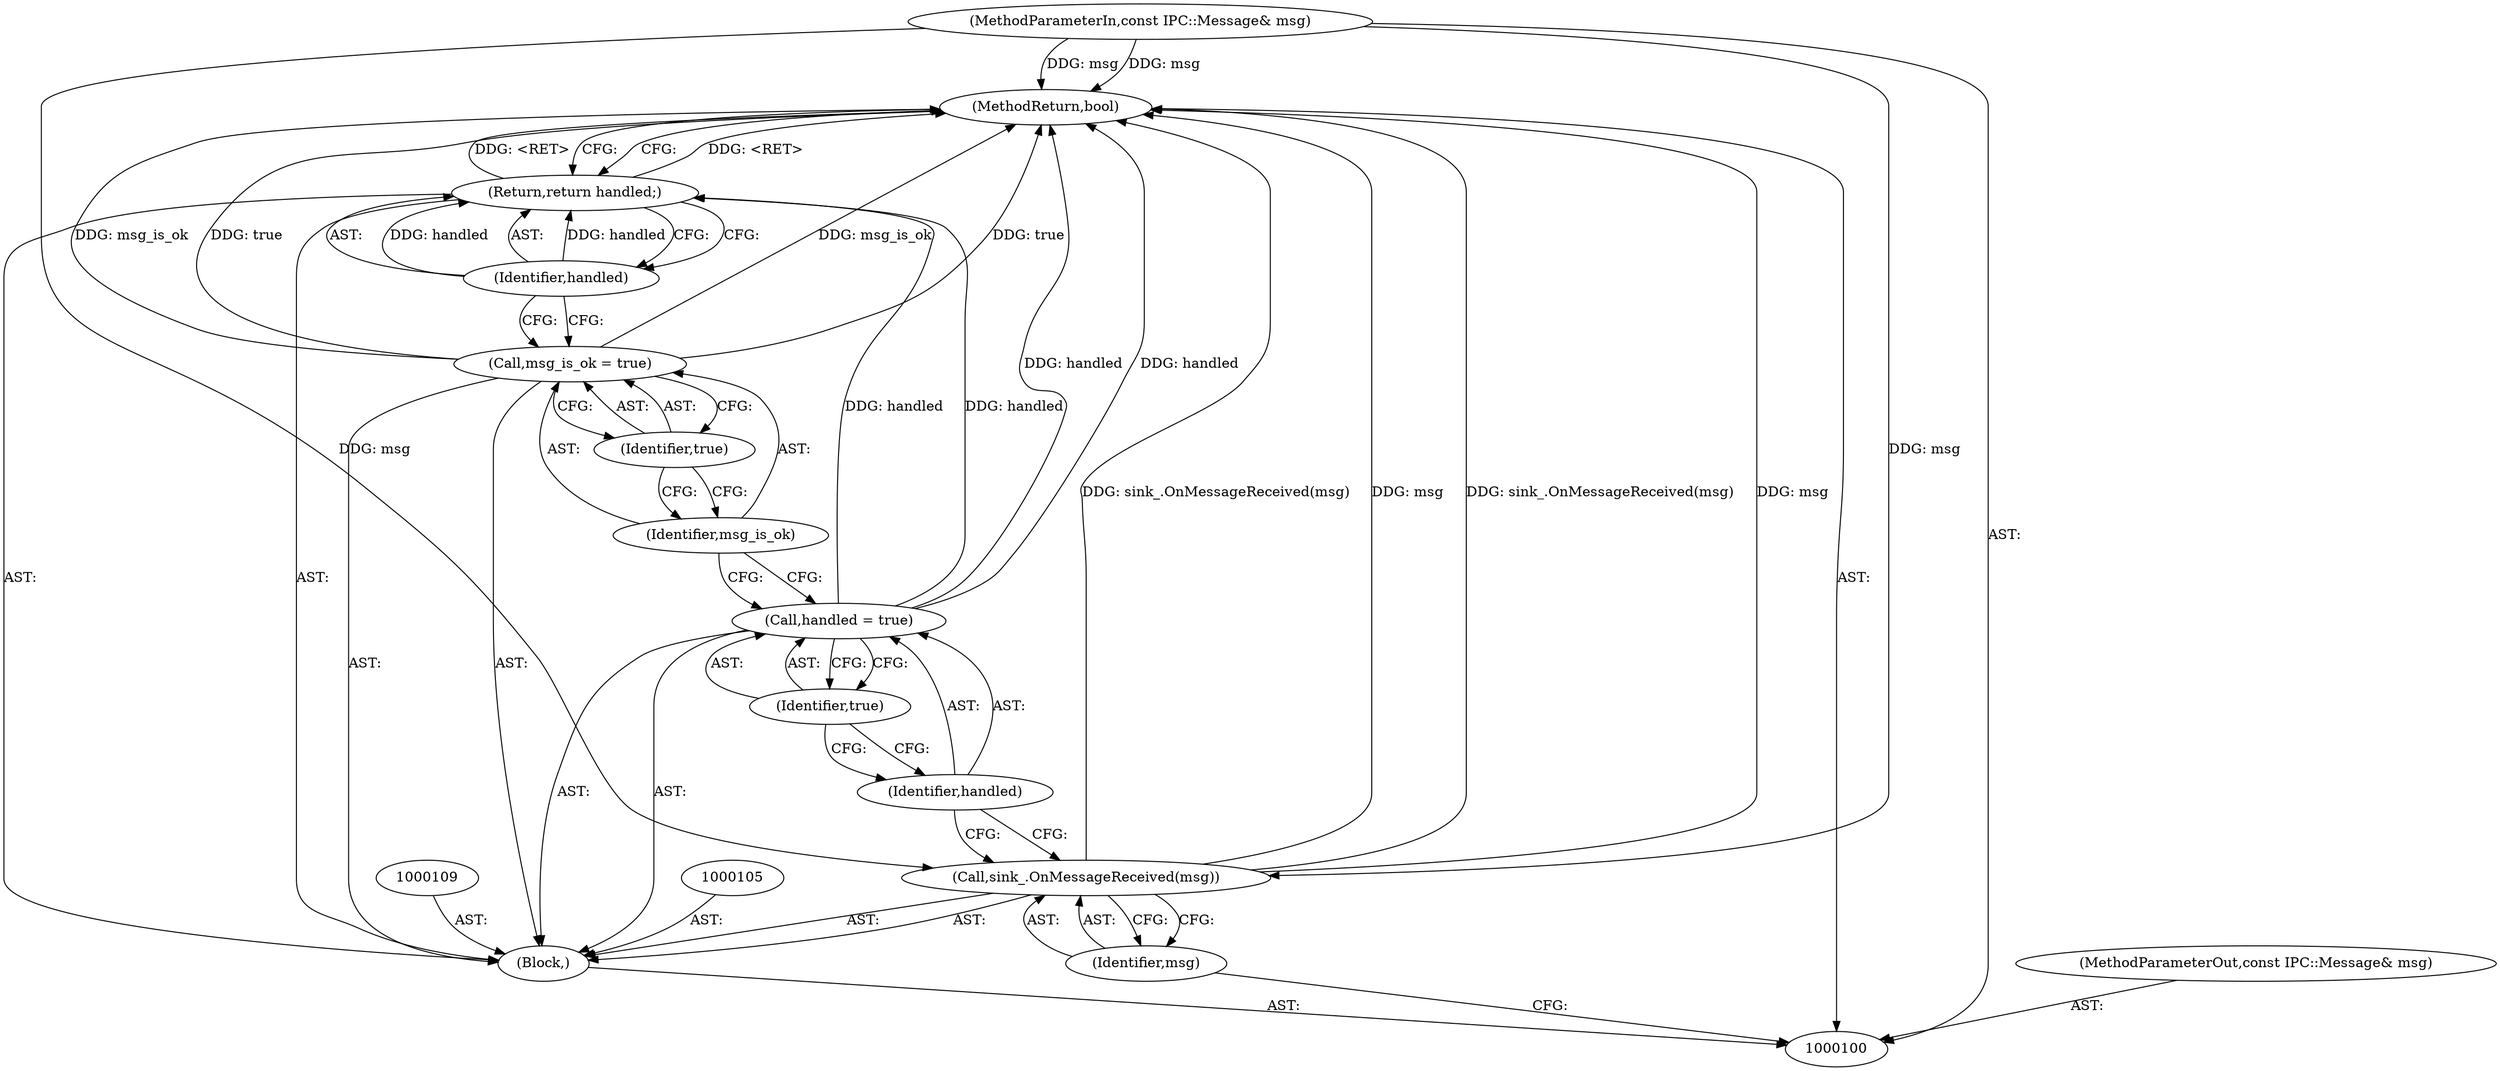 digraph "0_Chrome_744c2a2d90c3c9a33c818e1ea4b7ccb5010663a0_16" {
"1000115" [label="(MethodReturn,bool)"];
"1000101" [label="(MethodParameterIn,const IPC::Message& msg)"];
"1000130" [label="(MethodParameterOut,const IPC::Message& msg)"];
"1000102" [label="(Block,)"];
"1000114" [label="(Identifier,handled)"];
"1000113" [label="(Return,return handled;)"];
"1000104" [label="(Identifier,msg)"];
"1000103" [label="(Call,sink_.OnMessageReceived(msg))"];
"1000108" [label="(Identifier,true)"];
"1000106" [label="(Call,handled = true)"];
"1000107" [label="(Identifier,handled)"];
"1000112" [label="(Identifier,true)"];
"1000110" [label="(Call,msg_is_ok = true)"];
"1000111" [label="(Identifier,msg_is_ok)"];
"1000115" -> "1000100"  [label="AST: "];
"1000115" -> "1000113"  [label="CFG: "];
"1000113" -> "1000115"  [label="DDG: <RET>"];
"1000106" -> "1000115"  [label="DDG: handled"];
"1000103" -> "1000115"  [label="DDG: msg"];
"1000103" -> "1000115"  [label="DDG: sink_.OnMessageReceived(msg)"];
"1000110" -> "1000115"  [label="DDG: true"];
"1000110" -> "1000115"  [label="DDG: msg_is_ok"];
"1000101" -> "1000115"  [label="DDG: msg"];
"1000101" -> "1000100"  [label="AST: "];
"1000101" -> "1000115"  [label="DDG: msg"];
"1000101" -> "1000103"  [label="DDG: msg"];
"1000130" -> "1000100"  [label="AST: "];
"1000102" -> "1000100"  [label="AST: "];
"1000103" -> "1000102"  [label="AST: "];
"1000105" -> "1000102"  [label="AST: "];
"1000106" -> "1000102"  [label="AST: "];
"1000109" -> "1000102"  [label="AST: "];
"1000110" -> "1000102"  [label="AST: "];
"1000113" -> "1000102"  [label="AST: "];
"1000114" -> "1000113"  [label="AST: "];
"1000114" -> "1000110"  [label="CFG: "];
"1000113" -> "1000114"  [label="CFG: "];
"1000114" -> "1000113"  [label="DDG: handled"];
"1000113" -> "1000102"  [label="AST: "];
"1000113" -> "1000114"  [label="CFG: "];
"1000114" -> "1000113"  [label="AST: "];
"1000115" -> "1000113"  [label="CFG: "];
"1000113" -> "1000115"  [label="DDG: <RET>"];
"1000114" -> "1000113"  [label="DDG: handled"];
"1000106" -> "1000113"  [label="DDG: handled"];
"1000104" -> "1000103"  [label="AST: "];
"1000104" -> "1000100"  [label="CFG: "];
"1000103" -> "1000104"  [label="CFG: "];
"1000103" -> "1000102"  [label="AST: "];
"1000103" -> "1000104"  [label="CFG: "];
"1000104" -> "1000103"  [label="AST: "];
"1000107" -> "1000103"  [label="CFG: "];
"1000103" -> "1000115"  [label="DDG: msg"];
"1000103" -> "1000115"  [label="DDG: sink_.OnMessageReceived(msg)"];
"1000101" -> "1000103"  [label="DDG: msg"];
"1000108" -> "1000106"  [label="AST: "];
"1000108" -> "1000107"  [label="CFG: "];
"1000106" -> "1000108"  [label="CFG: "];
"1000106" -> "1000102"  [label="AST: "];
"1000106" -> "1000108"  [label="CFG: "];
"1000107" -> "1000106"  [label="AST: "];
"1000108" -> "1000106"  [label="AST: "];
"1000111" -> "1000106"  [label="CFG: "];
"1000106" -> "1000115"  [label="DDG: handled"];
"1000106" -> "1000113"  [label="DDG: handled"];
"1000107" -> "1000106"  [label="AST: "];
"1000107" -> "1000103"  [label="CFG: "];
"1000108" -> "1000107"  [label="CFG: "];
"1000112" -> "1000110"  [label="AST: "];
"1000112" -> "1000111"  [label="CFG: "];
"1000110" -> "1000112"  [label="CFG: "];
"1000110" -> "1000102"  [label="AST: "];
"1000110" -> "1000112"  [label="CFG: "];
"1000111" -> "1000110"  [label="AST: "];
"1000112" -> "1000110"  [label="AST: "];
"1000114" -> "1000110"  [label="CFG: "];
"1000110" -> "1000115"  [label="DDG: true"];
"1000110" -> "1000115"  [label="DDG: msg_is_ok"];
"1000111" -> "1000110"  [label="AST: "];
"1000111" -> "1000106"  [label="CFG: "];
"1000112" -> "1000111"  [label="CFG: "];
}
